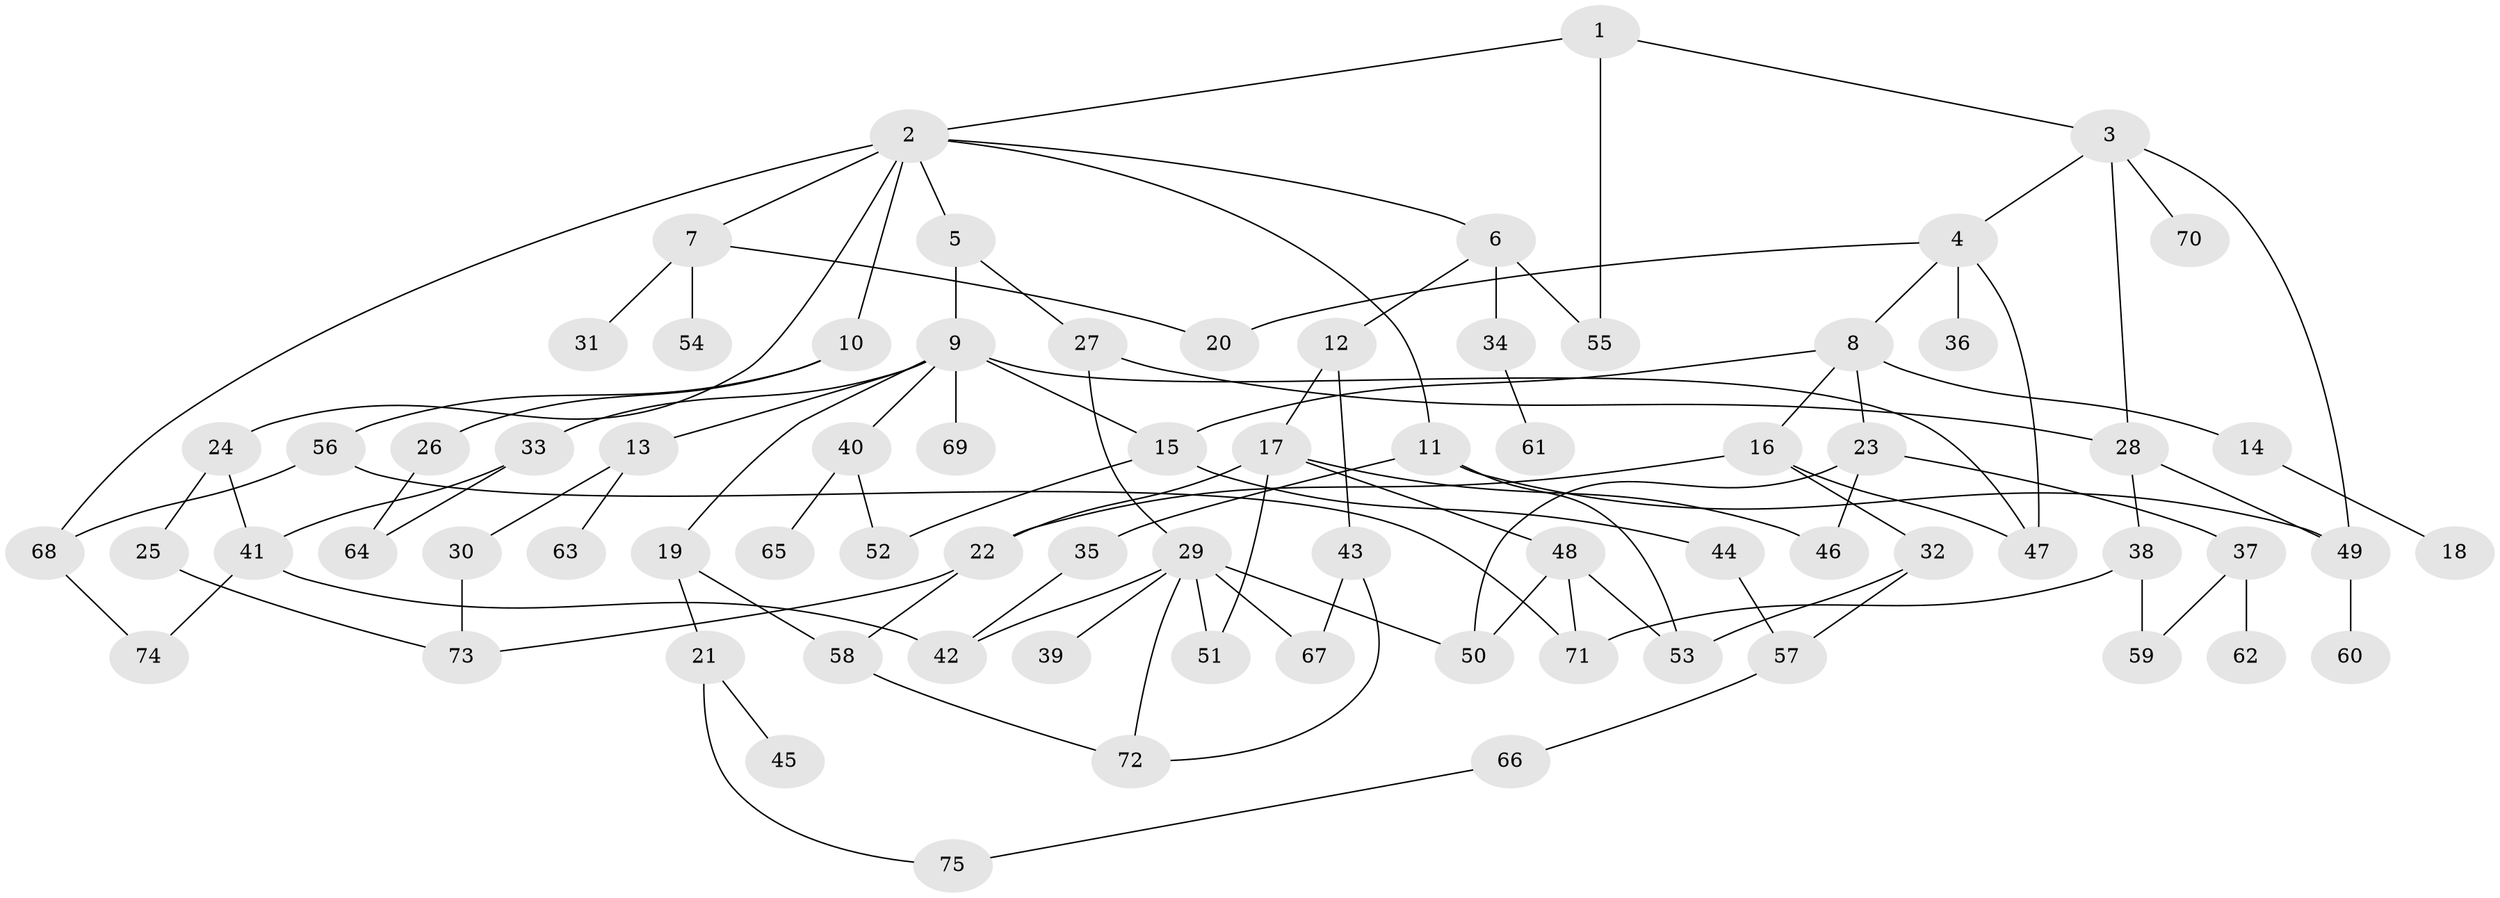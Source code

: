 // coarse degree distribution, {7: 0.1, 1: 0.13333333333333333, 5: 0.16666666666666666, 3: 0.2, 4: 0.1, 6: 0.13333333333333333, 2: 0.16666666666666666}
// Generated by graph-tools (version 1.1) at 2025/36/03/04/25 23:36:14]
// undirected, 75 vertices, 107 edges
graph export_dot {
  node [color=gray90,style=filled];
  1;
  2;
  3;
  4;
  5;
  6;
  7;
  8;
  9;
  10;
  11;
  12;
  13;
  14;
  15;
  16;
  17;
  18;
  19;
  20;
  21;
  22;
  23;
  24;
  25;
  26;
  27;
  28;
  29;
  30;
  31;
  32;
  33;
  34;
  35;
  36;
  37;
  38;
  39;
  40;
  41;
  42;
  43;
  44;
  45;
  46;
  47;
  48;
  49;
  50;
  51;
  52;
  53;
  54;
  55;
  56;
  57;
  58;
  59;
  60;
  61;
  62;
  63;
  64;
  65;
  66;
  67;
  68;
  69;
  70;
  71;
  72;
  73;
  74;
  75;
  1 -- 2;
  1 -- 3;
  1 -- 55;
  2 -- 5;
  2 -- 6;
  2 -- 7;
  2 -- 10;
  2 -- 11;
  2 -- 24;
  2 -- 68;
  3 -- 4;
  3 -- 28;
  3 -- 49;
  3 -- 70;
  4 -- 8;
  4 -- 20;
  4 -- 36;
  4 -- 47;
  5 -- 9;
  5 -- 27;
  6 -- 12;
  6 -- 34;
  6 -- 55;
  7 -- 31;
  7 -- 54;
  7 -- 20;
  8 -- 14;
  8 -- 15;
  8 -- 16;
  8 -- 23;
  9 -- 13;
  9 -- 19;
  9 -- 33;
  9 -- 40;
  9 -- 47;
  9 -- 69;
  9 -- 15;
  10 -- 26;
  10 -- 56;
  11 -- 35;
  11 -- 49;
  11 -- 53;
  12 -- 17;
  12 -- 43;
  13 -- 30;
  13 -- 63;
  14 -- 18;
  15 -- 44;
  15 -- 52;
  16 -- 32;
  16 -- 47;
  16 -- 22;
  17 -- 22;
  17 -- 48;
  17 -- 51;
  17 -- 46;
  19 -- 21;
  19 -- 58;
  21 -- 45;
  21 -- 75;
  22 -- 73;
  22 -- 58;
  23 -- 37;
  23 -- 46;
  23 -- 50;
  24 -- 25;
  24 -- 41;
  25 -- 73;
  26 -- 64;
  27 -- 29;
  27 -- 28;
  28 -- 38;
  28 -- 49;
  29 -- 39;
  29 -- 42;
  29 -- 72;
  29 -- 50;
  29 -- 51;
  29 -- 67;
  30 -- 73;
  32 -- 53;
  32 -- 57;
  33 -- 64;
  33 -- 41;
  34 -- 61;
  35 -- 42;
  37 -- 62;
  37 -- 59;
  38 -- 59;
  38 -- 71;
  40 -- 65;
  40 -- 52;
  41 -- 74;
  41 -- 42;
  43 -- 67;
  43 -- 72;
  44 -- 57;
  48 -- 50;
  48 -- 53;
  48 -- 71;
  49 -- 60;
  56 -- 68;
  56 -- 71;
  57 -- 66;
  58 -- 72;
  66 -- 75;
  68 -- 74;
}
